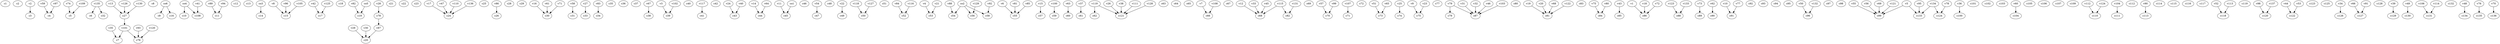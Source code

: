 strict digraph  {
c1;
c2;
c3;
c4;
c5;
c6;
c7;
c8;
c9;
c10;
c11;
c12;
c13;
c14;
c15;
c16;
c17;
c18;
c19;
c20;
c21;
c22;
c23;
c24;
c25;
c26;
c27;
c28;
c29;
c30;
c31;
c32;
c33;
c34;
c35;
c36;
c37;
c38;
c39;
c40;
c41;
c42;
c43;
c44;
c45;
c46;
c47;
c48;
c49;
c50;
c51;
c52;
c53;
c54;
c55;
c56;
c57;
c58;
c59;
c60;
c61;
c62;
c63;
c64;
c65;
c66;
c67;
c68;
c69;
c70;
c71;
c72;
c73;
c74;
c75;
c76;
c77;
c78;
c79;
c80;
c81;
c82;
c83;
c84;
c85;
c86;
c87;
c88;
c89;
c90;
c91;
c92;
c93;
c94;
c95;
c96;
c97;
c98;
c99;
c100;
c101;
c102;
c103;
c104;
c105;
c106;
c107;
c108;
c109;
c110;
c111;
c112;
c113;
c114;
c115;
c116;
c117;
c118;
c119;
c120;
c121;
c122;
c123;
c124;
c125;
c126;
c127;
c128;
c129;
c130;
c131;
c132;
c133;
c134;
c135;
c136;
v1;
v2;
v3;
v4;
v5;
v6;
v7;
v8;
v9;
v10;
v11;
v12;
v13;
v14;
v15;
v16;
v17;
v18;
v19;
v20;
v21;
v22;
v23;
v24;
v25;
v26;
v27;
v28;
v29;
v30;
v31;
v32;
v33;
v34;
v35;
v36;
v37;
v38;
v39;
v40;
v41;
v42;
v43;
v44;
v45;
v46;
v47;
v48;
v49;
v50;
v51;
v52;
v53;
v54;
v55;
v56;
v57;
v58;
v59;
v60;
v61;
v62;
v63;
v64;
v65;
v66;
v67;
v68;
v69;
v70;
v71;
v72;
v73;
v74;
v75;
v76;
v77;
v78;
v79;
v80;
v81;
v82;
v83;
v84;
v85;
v86;
v87;
v88;
v89;
v90;
v91;
v92;
v93;
v94;
v95;
v96;
v97;
v98;
v99;
v100;
v101;
v102;
v103;
v104;
v105;
v106;
v107;
v108;
v109;
v110;
v111;
v112;
v113;
v114;
v115;
v116;
v117;
v118;
v119;
v120;
v121;
v122;
v123;
v124;
v125;
v126;
v127;
v128;
v129;
v130;
v131;
v132;
v133;
v134;
v135;
v136;
v137;
co1;
co2;
co3;
co4;
co5;
co6;
c27 -> v101  [weight=1];
c78 -> v87  [weight=1];
v1 -> c86  [weight=1];
v2 -> c3  [weight=1];
v3 -> c39  [weight=1];
v4 -> c53  [weight=1];
v5 -> c133  [weight=1];
v5 -> c99  [weight=1];
v6 -> c55  [weight=1];
v7 -> c66  [weight=1];
v8 -> c15  [weight=1];
v9 -> c75  [weight=1];
v10 -> c91  [weight=1];
v11 -> c45  [weight=1];
v12 -> c68  [weight=1];
v13 -> c27  [weight=1];
v14 -> c44  [weight=1];
v15 -> c57  [weight=1];
v16 -> c30  [weight=1];
v17 -> c24  [weight=1];
v18 -> c86  [weight=1];
v19 -> c81  [weight=1];
v20 -> c81  [weight=1];
v21 -> c53  [weight=1];
v22 -> c49  [weight=1];
v23 -> c75  [weight=1];
v24 -> c43  [weight=1];
v25 -> c74  [weight=1];
v26 -> c121  [weight=1];
v27 -> c33  [weight=1];
v28 -> c78  [weight=1];
v29 -> c20  [weight=1];
v30 -> c20  [weight=1];
v31 -> c87  [weight=1];
v32 -> c87  [weight=1];
v33 -> c68  [weight=1];
v34 -> c126  [weight=1];
v35 -> c7  [weight=1];
v36 -> c100  [weight=1];
v37 -> c61  [weight=1];
v38 -> c121  [weight=1];
v39 -> c129  [weight=1];
v40 -> c43  [weight=1];
v41 -> c108  [weight=1];
v42 -> c17  [weight=1];
v43 -> c85  [weight=1];
v44 -> c122  [weight=1];
v45 -> c68  [weight=1];
v46 -> c87  [weight=1];
v47 -> c24  [weight=1];
v48 -> c134  [weight=1];
v49 -> c130  [weight=1];
v50 -> c96  [weight=1];
v51 -> c73  [weight=1];
v52 -> c118  [weight=1];
v53 -> c122  [weight=1];
v54 -> c47  [weight=1];
v55 -> c99  [weight=1];
v56 -> c99  [weight=1];
v57 -> c70  [weight=1];
v58 -> c31  [weight=1];
v59 -> c4  [weight=1];
v60 -> c104  [weight=1];
v61 -> c30  [weight=1];
v62 -> c90  [weight=1];
v63 -> c60  [weight=1];
v64 -> c44  [weight=1];
v65 -> c73  [weight=1];
v66 -> c127  [weight=1];
v67 -> c38  [weight=1];
v68 -> c81  [weight=1];
v69 -> c99  [weight=1];
v70 -> c136  [weight=1];
v71 -> c30  [weight=1];
v72 -> c86  [weight=1];
v73 -> c89  [weight=1];
v74 -> c5  [weight=1];
v75 -> c84  [weight=1];
v76 -> c135  [weight=1];
v77 -> c91  [weight=1];
v78 -> c124  [weight=1];
v79 -> c79  [weight=1];
v79 -> c87  [weight=1];
v80 -> c84  [weight=1];
v81 -> c55  [weight=1];
v82 -> c19  [weight=1];
v83 -> c34  [weight=1];
v84 -> c52  [weight=1];
v85 -> c55  [weight=1];
v86 -> c26  [weight=1];
v87 -> c20  [weight=1];
v88 -> c54  [weight=1];
v89 -> c11  [weight=1];
v90 -> c113  [weight=1];
v91 -> c127  [weight=1];
v92 -> c58  [weight=1];
v93 -> c76  [weight=1];
v94 -> c11  [weight=1];
v95 -> c133  [weight=1];
v96 -> c15  [weight=1];
v97 -> c4  [weight=1];
v98 -> c120  [weight=1];
v99 -> c70  [weight=1];
v100 -> c59  [weight=1];
v101 -> c7  [weight=1];
v101 -> c76  [weight=1];
v102 -> c39  [weight=1];
v103 -> c87  [weight=1];
v104 -> c111  [weight=1];
v105 -> c15  [weight=1];
v106 -> c131  [weight=1];
v107 -> c71  [weight=1];
v108 -> c66  [weight=1];
v109 -> c5  [weight=1];
v110 -> c24  [weight=1];
v111 -> c121  [weight=1];
v112 -> c110  [weight=1];
v113 -> c118  [weight=1];
v114 -> c131  [weight=1];
v115 -> c82  [weight=1];
v115 -> c68  [weight=1];
v116 -> c52  [weight=1];
v117 -> c41  [weight=1];
v118 -> c50  [weight=1];
v119 -> c62  [weight=1];
v119 -> c121  [weight=1];
v120 -> c76  [weight=1];
v121 -> c99  [weight=1];
v122 -> c81  [weight=1];
v123 -> c88  [weight=1];
v124 -> c110  [weight=1];
v125 -> c17  [weight=1];
v126 -> c27  [weight=1];
v127 -> c50  [weight=1];
v128 -> c121  [weight=1];
v129 -> c56  [weight=1];
v130 -> c27  [weight=1];
v131 -> c82  [weight=1];
v132 -> c96  [weight=1];
v133 -> c88  [weight=1];
v134 -> c133  [weight=1];
v134 -> c124  [weight=1];
v135 -> c6  [weight=1];
v135 -> c32  [weight=1];
v136 -> c24  [weight=1];
v137 -> c120  [weight=1];
co1 -> c45  [weight=1];
co2 -> c54  [weight=1];
co2 -> c58  [weight=1];
co2 -> c56  [weight=1];
co3 -> c14  [weight=1];
co4 -> c10  [weight=1];
co4 -> c108  [weight=1];
co5 -> c19  [weight=1];
co6 -> c9  [weight=1];
co6 -> c16  [weight=1];
}
